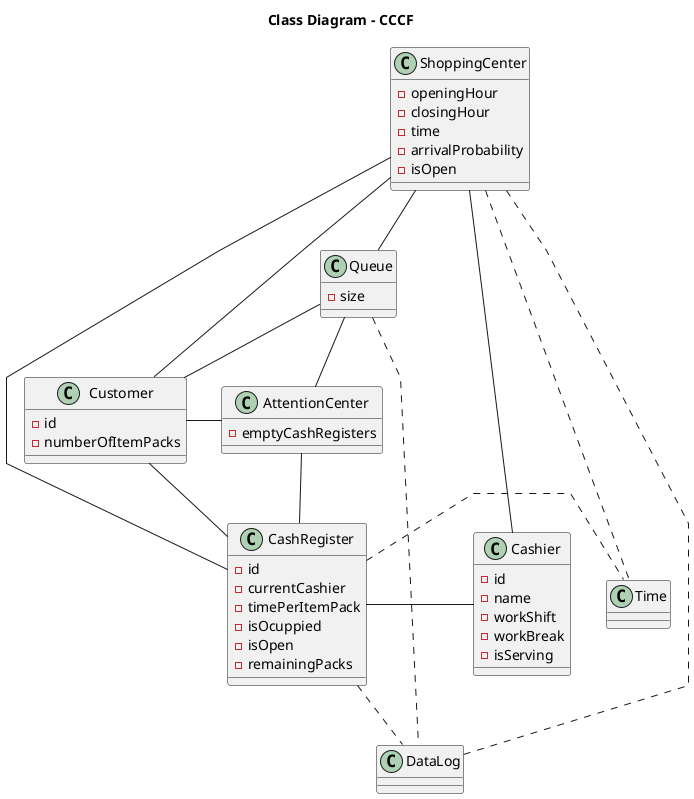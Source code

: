 @startuml

skinparam linetype polyline

title Class Diagram - CCCF

class Time{

}

class ShoppingCenter {
    - openingHour
    - closingHour
    - time
    - arrivalProbability
    - isOpen
}

class AttentionCenter{
    - emptyCashRegisters
}

class CashRegister {
    - id
    - currentCashier
    - timePerItemPack
    - isOcuppied
    - isOpen
    - remainingPacks
}

class Customer {
    - id
    - numberOfItemPacks
}

class Queue {
    - size
}

class Cashier {
    - id
    - name
    - workShift
    - workBreak
    - isServing
}

class DataLog{

}


ShoppingCenter -- Queue
ShoppingCenter -- Customer
ShoppingCenter -- Cashier
ShoppingCenter -- CashRegister

Queue -- AttentionCenter
Queue --  Customer

AttentionCenter -left- Customer
AttentionCenter -- CashRegister

CashRegister -right- Cashier

CashRegister -- Customer
CashRegister . Time

ShoppingCenter ..R Time
ShoppingCenter .. DataLog
Queue .. DataLog
CashRegister .. DataLog

@enduml